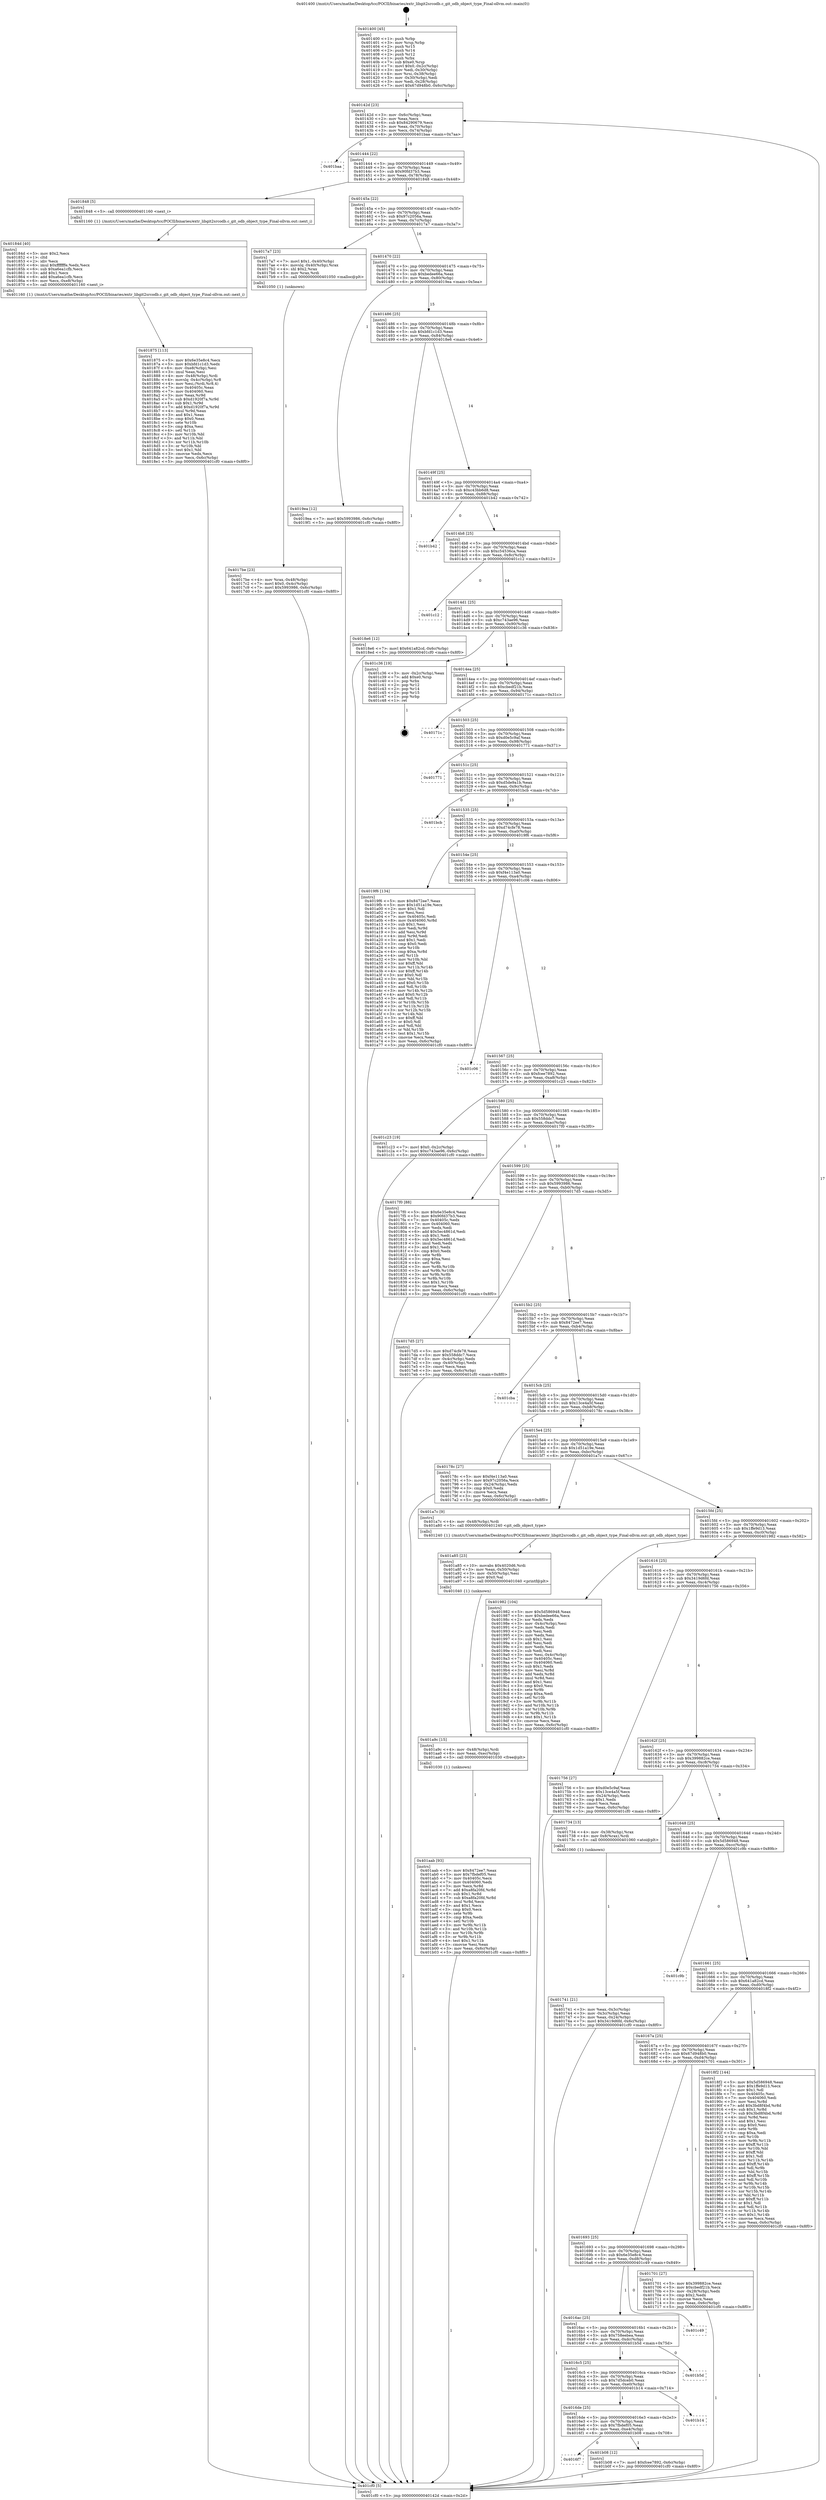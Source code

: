 digraph "0x401400" {
  label = "0x401400 (/mnt/c/Users/mathe/Desktop/tcc/POCII/binaries/extr_libgit2srcodb.c_git_odb_object_type_Final-ollvm.out::main(0))"
  labelloc = "t"
  node[shape=record]

  Entry [label="",width=0.3,height=0.3,shape=circle,fillcolor=black,style=filled]
  "0x40142d" [label="{
     0x40142d [23]\l
     | [instrs]\l
     &nbsp;&nbsp;0x40142d \<+3\>: mov -0x6c(%rbp),%eax\l
     &nbsp;&nbsp;0x401430 \<+2\>: mov %eax,%ecx\l
     &nbsp;&nbsp;0x401432 \<+6\>: sub $0x84290679,%ecx\l
     &nbsp;&nbsp;0x401438 \<+3\>: mov %eax,-0x70(%rbp)\l
     &nbsp;&nbsp;0x40143b \<+3\>: mov %ecx,-0x74(%rbp)\l
     &nbsp;&nbsp;0x40143e \<+6\>: je 0000000000401baa \<main+0x7aa\>\l
  }"]
  "0x401baa" [label="{
     0x401baa\l
  }", style=dashed]
  "0x401444" [label="{
     0x401444 [22]\l
     | [instrs]\l
     &nbsp;&nbsp;0x401444 \<+5\>: jmp 0000000000401449 \<main+0x49\>\l
     &nbsp;&nbsp;0x401449 \<+3\>: mov -0x70(%rbp),%eax\l
     &nbsp;&nbsp;0x40144c \<+5\>: sub $0x90fd37b3,%eax\l
     &nbsp;&nbsp;0x401451 \<+3\>: mov %eax,-0x78(%rbp)\l
     &nbsp;&nbsp;0x401454 \<+6\>: je 0000000000401848 \<main+0x448\>\l
  }"]
  Exit [label="",width=0.3,height=0.3,shape=circle,fillcolor=black,style=filled,peripheries=2]
  "0x401848" [label="{
     0x401848 [5]\l
     | [instrs]\l
     &nbsp;&nbsp;0x401848 \<+5\>: call 0000000000401160 \<next_i\>\l
     | [calls]\l
     &nbsp;&nbsp;0x401160 \{1\} (/mnt/c/Users/mathe/Desktop/tcc/POCII/binaries/extr_libgit2srcodb.c_git_odb_object_type_Final-ollvm.out::next_i)\l
  }"]
  "0x40145a" [label="{
     0x40145a [22]\l
     | [instrs]\l
     &nbsp;&nbsp;0x40145a \<+5\>: jmp 000000000040145f \<main+0x5f\>\l
     &nbsp;&nbsp;0x40145f \<+3\>: mov -0x70(%rbp),%eax\l
     &nbsp;&nbsp;0x401462 \<+5\>: sub $0x97c2056a,%eax\l
     &nbsp;&nbsp;0x401467 \<+3\>: mov %eax,-0x7c(%rbp)\l
     &nbsp;&nbsp;0x40146a \<+6\>: je 00000000004017a7 \<main+0x3a7\>\l
  }"]
  "0x4016f7" [label="{
     0x4016f7\l
  }", style=dashed]
  "0x4017a7" [label="{
     0x4017a7 [23]\l
     | [instrs]\l
     &nbsp;&nbsp;0x4017a7 \<+7\>: movl $0x1,-0x40(%rbp)\l
     &nbsp;&nbsp;0x4017ae \<+4\>: movslq -0x40(%rbp),%rax\l
     &nbsp;&nbsp;0x4017b2 \<+4\>: shl $0x2,%rax\l
     &nbsp;&nbsp;0x4017b6 \<+3\>: mov %rax,%rdi\l
     &nbsp;&nbsp;0x4017b9 \<+5\>: call 0000000000401050 \<malloc@plt\>\l
     | [calls]\l
     &nbsp;&nbsp;0x401050 \{1\} (unknown)\l
  }"]
  "0x401470" [label="{
     0x401470 [22]\l
     | [instrs]\l
     &nbsp;&nbsp;0x401470 \<+5\>: jmp 0000000000401475 \<main+0x75\>\l
     &nbsp;&nbsp;0x401475 \<+3\>: mov -0x70(%rbp),%eax\l
     &nbsp;&nbsp;0x401478 \<+5\>: sub $0xbedee66a,%eax\l
     &nbsp;&nbsp;0x40147d \<+3\>: mov %eax,-0x80(%rbp)\l
     &nbsp;&nbsp;0x401480 \<+6\>: je 00000000004019ea \<main+0x5ea\>\l
  }"]
  "0x401b08" [label="{
     0x401b08 [12]\l
     | [instrs]\l
     &nbsp;&nbsp;0x401b08 \<+7\>: movl $0xfcee7892,-0x6c(%rbp)\l
     &nbsp;&nbsp;0x401b0f \<+5\>: jmp 0000000000401cf0 \<main+0x8f0\>\l
  }"]
  "0x4019ea" [label="{
     0x4019ea [12]\l
     | [instrs]\l
     &nbsp;&nbsp;0x4019ea \<+7\>: movl $0x5993986,-0x6c(%rbp)\l
     &nbsp;&nbsp;0x4019f1 \<+5\>: jmp 0000000000401cf0 \<main+0x8f0\>\l
  }"]
  "0x401486" [label="{
     0x401486 [25]\l
     | [instrs]\l
     &nbsp;&nbsp;0x401486 \<+5\>: jmp 000000000040148b \<main+0x8b\>\l
     &nbsp;&nbsp;0x40148b \<+3\>: mov -0x70(%rbp),%eax\l
     &nbsp;&nbsp;0x40148e \<+5\>: sub $0xbfd1c1d3,%eax\l
     &nbsp;&nbsp;0x401493 \<+6\>: mov %eax,-0x84(%rbp)\l
     &nbsp;&nbsp;0x401499 \<+6\>: je 00000000004018e6 \<main+0x4e6\>\l
  }"]
  "0x4016de" [label="{
     0x4016de [25]\l
     | [instrs]\l
     &nbsp;&nbsp;0x4016de \<+5\>: jmp 00000000004016e3 \<main+0x2e3\>\l
     &nbsp;&nbsp;0x4016e3 \<+3\>: mov -0x70(%rbp),%eax\l
     &nbsp;&nbsp;0x4016e6 \<+5\>: sub $0x7fbdef05,%eax\l
     &nbsp;&nbsp;0x4016eb \<+6\>: mov %eax,-0xe4(%rbp)\l
     &nbsp;&nbsp;0x4016f1 \<+6\>: je 0000000000401b08 \<main+0x708\>\l
  }"]
  "0x4018e6" [label="{
     0x4018e6 [12]\l
     | [instrs]\l
     &nbsp;&nbsp;0x4018e6 \<+7\>: movl $0x641a82cd,-0x6c(%rbp)\l
     &nbsp;&nbsp;0x4018ed \<+5\>: jmp 0000000000401cf0 \<main+0x8f0\>\l
  }"]
  "0x40149f" [label="{
     0x40149f [25]\l
     | [instrs]\l
     &nbsp;&nbsp;0x40149f \<+5\>: jmp 00000000004014a4 \<main+0xa4\>\l
     &nbsp;&nbsp;0x4014a4 \<+3\>: mov -0x70(%rbp),%eax\l
     &nbsp;&nbsp;0x4014a7 \<+5\>: sub $0xc43bb6d8,%eax\l
     &nbsp;&nbsp;0x4014ac \<+6\>: mov %eax,-0x88(%rbp)\l
     &nbsp;&nbsp;0x4014b2 \<+6\>: je 0000000000401b42 \<main+0x742\>\l
  }"]
  "0x401b14" [label="{
     0x401b14\l
  }", style=dashed]
  "0x401b42" [label="{
     0x401b42\l
  }", style=dashed]
  "0x4014b8" [label="{
     0x4014b8 [25]\l
     | [instrs]\l
     &nbsp;&nbsp;0x4014b8 \<+5\>: jmp 00000000004014bd \<main+0xbd\>\l
     &nbsp;&nbsp;0x4014bd \<+3\>: mov -0x70(%rbp),%eax\l
     &nbsp;&nbsp;0x4014c0 \<+5\>: sub $0xc54536ca,%eax\l
     &nbsp;&nbsp;0x4014c5 \<+6\>: mov %eax,-0x8c(%rbp)\l
     &nbsp;&nbsp;0x4014cb \<+6\>: je 0000000000401c12 \<main+0x812\>\l
  }"]
  "0x4016c5" [label="{
     0x4016c5 [25]\l
     | [instrs]\l
     &nbsp;&nbsp;0x4016c5 \<+5\>: jmp 00000000004016ca \<main+0x2ca\>\l
     &nbsp;&nbsp;0x4016ca \<+3\>: mov -0x70(%rbp),%eax\l
     &nbsp;&nbsp;0x4016cd \<+5\>: sub $0x7d5dceb0,%eax\l
     &nbsp;&nbsp;0x4016d2 \<+6\>: mov %eax,-0xe0(%rbp)\l
     &nbsp;&nbsp;0x4016d8 \<+6\>: je 0000000000401b14 \<main+0x714\>\l
  }"]
  "0x401c12" [label="{
     0x401c12\l
  }", style=dashed]
  "0x4014d1" [label="{
     0x4014d1 [25]\l
     | [instrs]\l
     &nbsp;&nbsp;0x4014d1 \<+5\>: jmp 00000000004014d6 \<main+0xd6\>\l
     &nbsp;&nbsp;0x4014d6 \<+3\>: mov -0x70(%rbp),%eax\l
     &nbsp;&nbsp;0x4014d9 \<+5\>: sub $0xc743ae96,%eax\l
     &nbsp;&nbsp;0x4014de \<+6\>: mov %eax,-0x90(%rbp)\l
     &nbsp;&nbsp;0x4014e4 \<+6\>: je 0000000000401c36 \<main+0x836\>\l
  }"]
  "0x401b5d" [label="{
     0x401b5d\l
  }", style=dashed]
  "0x401c36" [label="{
     0x401c36 [19]\l
     | [instrs]\l
     &nbsp;&nbsp;0x401c36 \<+3\>: mov -0x2c(%rbp),%eax\l
     &nbsp;&nbsp;0x401c39 \<+7\>: add $0xe0,%rsp\l
     &nbsp;&nbsp;0x401c40 \<+1\>: pop %rbx\l
     &nbsp;&nbsp;0x401c41 \<+2\>: pop %r12\l
     &nbsp;&nbsp;0x401c43 \<+2\>: pop %r14\l
     &nbsp;&nbsp;0x401c45 \<+2\>: pop %r15\l
     &nbsp;&nbsp;0x401c47 \<+1\>: pop %rbp\l
     &nbsp;&nbsp;0x401c48 \<+1\>: ret\l
  }"]
  "0x4014ea" [label="{
     0x4014ea [25]\l
     | [instrs]\l
     &nbsp;&nbsp;0x4014ea \<+5\>: jmp 00000000004014ef \<main+0xef\>\l
     &nbsp;&nbsp;0x4014ef \<+3\>: mov -0x70(%rbp),%eax\l
     &nbsp;&nbsp;0x4014f2 \<+5\>: sub $0xcbedf21b,%eax\l
     &nbsp;&nbsp;0x4014f7 \<+6\>: mov %eax,-0x94(%rbp)\l
     &nbsp;&nbsp;0x4014fd \<+6\>: je 000000000040171c \<main+0x31c\>\l
  }"]
  "0x4016ac" [label="{
     0x4016ac [25]\l
     | [instrs]\l
     &nbsp;&nbsp;0x4016ac \<+5\>: jmp 00000000004016b1 \<main+0x2b1\>\l
     &nbsp;&nbsp;0x4016b1 \<+3\>: mov -0x70(%rbp),%eax\l
     &nbsp;&nbsp;0x4016b4 \<+5\>: sub $0x758eebea,%eax\l
     &nbsp;&nbsp;0x4016b9 \<+6\>: mov %eax,-0xdc(%rbp)\l
     &nbsp;&nbsp;0x4016bf \<+6\>: je 0000000000401b5d \<main+0x75d\>\l
  }"]
  "0x40171c" [label="{
     0x40171c\l
  }", style=dashed]
  "0x401503" [label="{
     0x401503 [25]\l
     | [instrs]\l
     &nbsp;&nbsp;0x401503 \<+5\>: jmp 0000000000401508 \<main+0x108\>\l
     &nbsp;&nbsp;0x401508 \<+3\>: mov -0x70(%rbp),%eax\l
     &nbsp;&nbsp;0x40150b \<+5\>: sub $0xd0e5c9af,%eax\l
     &nbsp;&nbsp;0x401510 \<+6\>: mov %eax,-0x98(%rbp)\l
     &nbsp;&nbsp;0x401516 \<+6\>: je 0000000000401771 \<main+0x371\>\l
  }"]
  "0x401c49" [label="{
     0x401c49\l
  }", style=dashed]
  "0x401771" [label="{
     0x401771\l
  }", style=dashed]
  "0x40151c" [label="{
     0x40151c [25]\l
     | [instrs]\l
     &nbsp;&nbsp;0x40151c \<+5\>: jmp 0000000000401521 \<main+0x121\>\l
     &nbsp;&nbsp;0x401521 \<+3\>: mov -0x70(%rbp),%eax\l
     &nbsp;&nbsp;0x401524 \<+5\>: sub $0xd5de9a1b,%eax\l
     &nbsp;&nbsp;0x401529 \<+6\>: mov %eax,-0x9c(%rbp)\l
     &nbsp;&nbsp;0x40152f \<+6\>: je 0000000000401bcb \<main+0x7cb\>\l
  }"]
  "0x401aab" [label="{
     0x401aab [93]\l
     | [instrs]\l
     &nbsp;&nbsp;0x401aab \<+5\>: mov $0x8472ee7,%eax\l
     &nbsp;&nbsp;0x401ab0 \<+5\>: mov $0x7fbdef05,%esi\l
     &nbsp;&nbsp;0x401ab5 \<+7\>: mov 0x40405c,%ecx\l
     &nbsp;&nbsp;0x401abc \<+7\>: mov 0x404060,%edx\l
     &nbsp;&nbsp;0x401ac3 \<+3\>: mov %ecx,%r8d\l
     &nbsp;&nbsp;0x401ac6 \<+7\>: add $0xa8fa20fd,%r8d\l
     &nbsp;&nbsp;0x401acd \<+4\>: sub $0x1,%r8d\l
     &nbsp;&nbsp;0x401ad1 \<+7\>: sub $0xa8fa20fd,%r8d\l
     &nbsp;&nbsp;0x401ad8 \<+4\>: imul %r8d,%ecx\l
     &nbsp;&nbsp;0x401adc \<+3\>: and $0x1,%ecx\l
     &nbsp;&nbsp;0x401adf \<+3\>: cmp $0x0,%ecx\l
     &nbsp;&nbsp;0x401ae2 \<+4\>: sete %r9b\l
     &nbsp;&nbsp;0x401ae6 \<+3\>: cmp $0xa,%edx\l
     &nbsp;&nbsp;0x401ae9 \<+4\>: setl %r10b\l
     &nbsp;&nbsp;0x401aed \<+3\>: mov %r9b,%r11b\l
     &nbsp;&nbsp;0x401af0 \<+3\>: and %r10b,%r11b\l
     &nbsp;&nbsp;0x401af3 \<+3\>: xor %r10b,%r9b\l
     &nbsp;&nbsp;0x401af6 \<+3\>: or %r9b,%r11b\l
     &nbsp;&nbsp;0x401af9 \<+4\>: test $0x1,%r11b\l
     &nbsp;&nbsp;0x401afd \<+3\>: cmovne %esi,%eax\l
     &nbsp;&nbsp;0x401b00 \<+3\>: mov %eax,-0x6c(%rbp)\l
     &nbsp;&nbsp;0x401b03 \<+5\>: jmp 0000000000401cf0 \<main+0x8f0\>\l
  }"]
  "0x401bcb" [label="{
     0x401bcb\l
  }", style=dashed]
  "0x401535" [label="{
     0x401535 [25]\l
     | [instrs]\l
     &nbsp;&nbsp;0x401535 \<+5\>: jmp 000000000040153a \<main+0x13a\>\l
     &nbsp;&nbsp;0x40153a \<+3\>: mov -0x70(%rbp),%eax\l
     &nbsp;&nbsp;0x40153d \<+5\>: sub $0xd74cfe78,%eax\l
     &nbsp;&nbsp;0x401542 \<+6\>: mov %eax,-0xa0(%rbp)\l
     &nbsp;&nbsp;0x401548 \<+6\>: je 00000000004019f6 \<main+0x5f6\>\l
  }"]
  "0x401a9c" [label="{
     0x401a9c [15]\l
     | [instrs]\l
     &nbsp;&nbsp;0x401a9c \<+4\>: mov -0x48(%rbp),%rdi\l
     &nbsp;&nbsp;0x401aa0 \<+6\>: mov %eax,-0xec(%rbp)\l
     &nbsp;&nbsp;0x401aa6 \<+5\>: call 0000000000401030 \<free@plt\>\l
     | [calls]\l
     &nbsp;&nbsp;0x401030 \{1\} (unknown)\l
  }"]
  "0x4019f6" [label="{
     0x4019f6 [134]\l
     | [instrs]\l
     &nbsp;&nbsp;0x4019f6 \<+5\>: mov $0x8472ee7,%eax\l
     &nbsp;&nbsp;0x4019fb \<+5\>: mov $0x1d51a19e,%ecx\l
     &nbsp;&nbsp;0x401a00 \<+2\>: mov $0x1,%dl\l
     &nbsp;&nbsp;0x401a02 \<+2\>: xor %esi,%esi\l
     &nbsp;&nbsp;0x401a04 \<+7\>: mov 0x40405c,%edi\l
     &nbsp;&nbsp;0x401a0b \<+8\>: mov 0x404060,%r8d\l
     &nbsp;&nbsp;0x401a13 \<+3\>: sub $0x1,%esi\l
     &nbsp;&nbsp;0x401a16 \<+3\>: mov %edi,%r9d\l
     &nbsp;&nbsp;0x401a19 \<+3\>: add %esi,%r9d\l
     &nbsp;&nbsp;0x401a1c \<+4\>: imul %r9d,%edi\l
     &nbsp;&nbsp;0x401a20 \<+3\>: and $0x1,%edi\l
     &nbsp;&nbsp;0x401a23 \<+3\>: cmp $0x0,%edi\l
     &nbsp;&nbsp;0x401a26 \<+4\>: sete %r10b\l
     &nbsp;&nbsp;0x401a2a \<+4\>: cmp $0xa,%r8d\l
     &nbsp;&nbsp;0x401a2e \<+4\>: setl %r11b\l
     &nbsp;&nbsp;0x401a32 \<+3\>: mov %r10b,%bl\l
     &nbsp;&nbsp;0x401a35 \<+3\>: xor $0xff,%bl\l
     &nbsp;&nbsp;0x401a38 \<+3\>: mov %r11b,%r14b\l
     &nbsp;&nbsp;0x401a3b \<+4\>: xor $0xff,%r14b\l
     &nbsp;&nbsp;0x401a3f \<+3\>: xor $0x0,%dl\l
     &nbsp;&nbsp;0x401a42 \<+3\>: mov %bl,%r15b\l
     &nbsp;&nbsp;0x401a45 \<+4\>: and $0x0,%r15b\l
     &nbsp;&nbsp;0x401a49 \<+3\>: and %dl,%r10b\l
     &nbsp;&nbsp;0x401a4c \<+3\>: mov %r14b,%r12b\l
     &nbsp;&nbsp;0x401a4f \<+4\>: and $0x0,%r12b\l
     &nbsp;&nbsp;0x401a53 \<+3\>: and %dl,%r11b\l
     &nbsp;&nbsp;0x401a56 \<+3\>: or %r10b,%r15b\l
     &nbsp;&nbsp;0x401a59 \<+3\>: or %r11b,%r12b\l
     &nbsp;&nbsp;0x401a5c \<+3\>: xor %r12b,%r15b\l
     &nbsp;&nbsp;0x401a5f \<+3\>: or %r14b,%bl\l
     &nbsp;&nbsp;0x401a62 \<+3\>: xor $0xff,%bl\l
     &nbsp;&nbsp;0x401a65 \<+3\>: or $0x0,%dl\l
     &nbsp;&nbsp;0x401a68 \<+2\>: and %dl,%bl\l
     &nbsp;&nbsp;0x401a6a \<+3\>: or %bl,%r15b\l
     &nbsp;&nbsp;0x401a6d \<+4\>: test $0x1,%r15b\l
     &nbsp;&nbsp;0x401a71 \<+3\>: cmovne %ecx,%eax\l
     &nbsp;&nbsp;0x401a74 \<+3\>: mov %eax,-0x6c(%rbp)\l
     &nbsp;&nbsp;0x401a77 \<+5\>: jmp 0000000000401cf0 \<main+0x8f0\>\l
  }"]
  "0x40154e" [label="{
     0x40154e [25]\l
     | [instrs]\l
     &nbsp;&nbsp;0x40154e \<+5\>: jmp 0000000000401553 \<main+0x153\>\l
     &nbsp;&nbsp;0x401553 \<+3\>: mov -0x70(%rbp),%eax\l
     &nbsp;&nbsp;0x401556 \<+5\>: sub $0xf4e113a0,%eax\l
     &nbsp;&nbsp;0x40155b \<+6\>: mov %eax,-0xa4(%rbp)\l
     &nbsp;&nbsp;0x401561 \<+6\>: je 0000000000401c06 \<main+0x806\>\l
  }"]
  "0x401a85" [label="{
     0x401a85 [23]\l
     | [instrs]\l
     &nbsp;&nbsp;0x401a85 \<+10\>: movabs $0x4020d6,%rdi\l
     &nbsp;&nbsp;0x401a8f \<+3\>: mov %eax,-0x50(%rbp)\l
     &nbsp;&nbsp;0x401a92 \<+3\>: mov -0x50(%rbp),%esi\l
     &nbsp;&nbsp;0x401a95 \<+2\>: mov $0x0,%al\l
     &nbsp;&nbsp;0x401a97 \<+5\>: call 0000000000401040 \<printf@plt\>\l
     | [calls]\l
     &nbsp;&nbsp;0x401040 \{1\} (unknown)\l
  }"]
  "0x401c06" [label="{
     0x401c06\l
  }", style=dashed]
  "0x401567" [label="{
     0x401567 [25]\l
     | [instrs]\l
     &nbsp;&nbsp;0x401567 \<+5\>: jmp 000000000040156c \<main+0x16c\>\l
     &nbsp;&nbsp;0x40156c \<+3\>: mov -0x70(%rbp),%eax\l
     &nbsp;&nbsp;0x40156f \<+5\>: sub $0xfcee7892,%eax\l
     &nbsp;&nbsp;0x401574 \<+6\>: mov %eax,-0xa8(%rbp)\l
     &nbsp;&nbsp;0x40157a \<+6\>: je 0000000000401c23 \<main+0x823\>\l
  }"]
  "0x401875" [label="{
     0x401875 [113]\l
     | [instrs]\l
     &nbsp;&nbsp;0x401875 \<+5\>: mov $0x6e35e8c4,%ecx\l
     &nbsp;&nbsp;0x40187a \<+5\>: mov $0xbfd1c1d3,%edx\l
     &nbsp;&nbsp;0x40187f \<+6\>: mov -0xe8(%rbp),%esi\l
     &nbsp;&nbsp;0x401885 \<+3\>: imul %eax,%esi\l
     &nbsp;&nbsp;0x401888 \<+4\>: mov -0x48(%rbp),%rdi\l
     &nbsp;&nbsp;0x40188c \<+4\>: movslq -0x4c(%rbp),%r8\l
     &nbsp;&nbsp;0x401890 \<+4\>: mov %esi,(%rdi,%r8,4)\l
     &nbsp;&nbsp;0x401894 \<+7\>: mov 0x40405c,%eax\l
     &nbsp;&nbsp;0x40189b \<+7\>: mov 0x404060,%esi\l
     &nbsp;&nbsp;0x4018a2 \<+3\>: mov %eax,%r9d\l
     &nbsp;&nbsp;0x4018a5 \<+7\>: sub $0xd1920f7a,%r9d\l
     &nbsp;&nbsp;0x4018ac \<+4\>: sub $0x1,%r9d\l
     &nbsp;&nbsp;0x4018b0 \<+7\>: add $0xd1920f7a,%r9d\l
     &nbsp;&nbsp;0x4018b7 \<+4\>: imul %r9d,%eax\l
     &nbsp;&nbsp;0x4018bb \<+3\>: and $0x1,%eax\l
     &nbsp;&nbsp;0x4018be \<+3\>: cmp $0x0,%eax\l
     &nbsp;&nbsp;0x4018c1 \<+4\>: sete %r10b\l
     &nbsp;&nbsp;0x4018c5 \<+3\>: cmp $0xa,%esi\l
     &nbsp;&nbsp;0x4018c8 \<+4\>: setl %r11b\l
     &nbsp;&nbsp;0x4018cc \<+3\>: mov %r10b,%bl\l
     &nbsp;&nbsp;0x4018cf \<+3\>: and %r11b,%bl\l
     &nbsp;&nbsp;0x4018d2 \<+3\>: xor %r11b,%r10b\l
     &nbsp;&nbsp;0x4018d5 \<+3\>: or %r10b,%bl\l
     &nbsp;&nbsp;0x4018d8 \<+3\>: test $0x1,%bl\l
     &nbsp;&nbsp;0x4018db \<+3\>: cmovne %edx,%ecx\l
     &nbsp;&nbsp;0x4018de \<+3\>: mov %ecx,-0x6c(%rbp)\l
     &nbsp;&nbsp;0x4018e1 \<+5\>: jmp 0000000000401cf0 \<main+0x8f0\>\l
  }"]
  "0x401c23" [label="{
     0x401c23 [19]\l
     | [instrs]\l
     &nbsp;&nbsp;0x401c23 \<+7\>: movl $0x0,-0x2c(%rbp)\l
     &nbsp;&nbsp;0x401c2a \<+7\>: movl $0xc743ae96,-0x6c(%rbp)\l
     &nbsp;&nbsp;0x401c31 \<+5\>: jmp 0000000000401cf0 \<main+0x8f0\>\l
  }"]
  "0x401580" [label="{
     0x401580 [25]\l
     | [instrs]\l
     &nbsp;&nbsp;0x401580 \<+5\>: jmp 0000000000401585 \<main+0x185\>\l
     &nbsp;&nbsp;0x401585 \<+3\>: mov -0x70(%rbp),%eax\l
     &nbsp;&nbsp;0x401588 \<+5\>: sub $0x558ddc7,%eax\l
     &nbsp;&nbsp;0x40158d \<+6\>: mov %eax,-0xac(%rbp)\l
     &nbsp;&nbsp;0x401593 \<+6\>: je 00000000004017f0 \<main+0x3f0\>\l
  }"]
  "0x40184d" [label="{
     0x40184d [40]\l
     | [instrs]\l
     &nbsp;&nbsp;0x40184d \<+5\>: mov $0x2,%ecx\l
     &nbsp;&nbsp;0x401852 \<+1\>: cltd\l
     &nbsp;&nbsp;0x401853 \<+2\>: idiv %ecx\l
     &nbsp;&nbsp;0x401855 \<+6\>: imul $0xfffffffe,%edx,%ecx\l
     &nbsp;&nbsp;0x40185b \<+6\>: sub $0xa6ea1cfb,%ecx\l
     &nbsp;&nbsp;0x401861 \<+3\>: add $0x1,%ecx\l
     &nbsp;&nbsp;0x401864 \<+6\>: add $0xa6ea1cfb,%ecx\l
     &nbsp;&nbsp;0x40186a \<+6\>: mov %ecx,-0xe8(%rbp)\l
     &nbsp;&nbsp;0x401870 \<+5\>: call 0000000000401160 \<next_i\>\l
     | [calls]\l
     &nbsp;&nbsp;0x401160 \{1\} (/mnt/c/Users/mathe/Desktop/tcc/POCII/binaries/extr_libgit2srcodb.c_git_odb_object_type_Final-ollvm.out::next_i)\l
  }"]
  "0x4017f0" [label="{
     0x4017f0 [88]\l
     | [instrs]\l
     &nbsp;&nbsp;0x4017f0 \<+5\>: mov $0x6e35e8c4,%eax\l
     &nbsp;&nbsp;0x4017f5 \<+5\>: mov $0x90fd37b3,%ecx\l
     &nbsp;&nbsp;0x4017fa \<+7\>: mov 0x40405c,%edx\l
     &nbsp;&nbsp;0x401801 \<+7\>: mov 0x404060,%esi\l
     &nbsp;&nbsp;0x401808 \<+2\>: mov %edx,%edi\l
     &nbsp;&nbsp;0x40180a \<+6\>: add $0x5ec4861d,%edi\l
     &nbsp;&nbsp;0x401810 \<+3\>: sub $0x1,%edi\l
     &nbsp;&nbsp;0x401813 \<+6\>: sub $0x5ec4861d,%edi\l
     &nbsp;&nbsp;0x401819 \<+3\>: imul %edi,%edx\l
     &nbsp;&nbsp;0x40181c \<+3\>: and $0x1,%edx\l
     &nbsp;&nbsp;0x40181f \<+3\>: cmp $0x0,%edx\l
     &nbsp;&nbsp;0x401822 \<+4\>: sete %r8b\l
     &nbsp;&nbsp;0x401826 \<+3\>: cmp $0xa,%esi\l
     &nbsp;&nbsp;0x401829 \<+4\>: setl %r9b\l
     &nbsp;&nbsp;0x40182d \<+3\>: mov %r8b,%r10b\l
     &nbsp;&nbsp;0x401830 \<+3\>: and %r9b,%r10b\l
     &nbsp;&nbsp;0x401833 \<+3\>: xor %r9b,%r8b\l
     &nbsp;&nbsp;0x401836 \<+3\>: or %r8b,%r10b\l
     &nbsp;&nbsp;0x401839 \<+4\>: test $0x1,%r10b\l
     &nbsp;&nbsp;0x40183d \<+3\>: cmovne %ecx,%eax\l
     &nbsp;&nbsp;0x401840 \<+3\>: mov %eax,-0x6c(%rbp)\l
     &nbsp;&nbsp;0x401843 \<+5\>: jmp 0000000000401cf0 \<main+0x8f0\>\l
  }"]
  "0x401599" [label="{
     0x401599 [25]\l
     | [instrs]\l
     &nbsp;&nbsp;0x401599 \<+5\>: jmp 000000000040159e \<main+0x19e\>\l
     &nbsp;&nbsp;0x40159e \<+3\>: mov -0x70(%rbp),%eax\l
     &nbsp;&nbsp;0x4015a1 \<+5\>: sub $0x5993986,%eax\l
     &nbsp;&nbsp;0x4015a6 \<+6\>: mov %eax,-0xb0(%rbp)\l
     &nbsp;&nbsp;0x4015ac \<+6\>: je 00000000004017d5 \<main+0x3d5\>\l
  }"]
  "0x4017be" [label="{
     0x4017be [23]\l
     | [instrs]\l
     &nbsp;&nbsp;0x4017be \<+4\>: mov %rax,-0x48(%rbp)\l
     &nbsp;&nbsp;0x4017c2 \<+7\>: movl $0x0,-0x4c(%rbp)\l
     &nbsp;&nbsp;0x4017c9 \<+7\>: movl $0x5993986,-0x6c(%rbp)\l
     &nbsp;&nbsp;0x4017d0 \<+5\>: jmp 0000000000401cf0 \<main+0x8f0\>\l
  }"]
  "0x4017d5" [label="{
     0x4017d5 [27]\l
     | [instrs]\l
     &nbsp;&nbsp;0x4017d5 \<+5\>: mov $0xd74cfe78,%eax\l
     &nbsp;&nbsp;0x4017da \<+5\>: mov $0x558ddc7,%ecx\l
     &nbsp;&nbsp;0x4017df \<+3\>: mov -0x4c(%rbp),%edx\l
     &nbsp;&nbsp;0x4017e2 \<+3\>: cmp -0x40(%rbp),%edx\l
     &nbsp;&nbsp;0x4017e5 \<+3\>: cmovl %ecx,%eax\l
     &nbsp;&nbsp;0x4017e8 \<+3\>: mov %eax,-0x6c(%rbp)\l
     &nbsp;&nbsp;0x4017eb \<+5\>: jmp 0000000000401cf0 \<main+0x8f0\>\l
  }"]
  "0x4015b2" [label="{
     0x4015b2 [25]\l
     | [instrs]\l
     &nbsp;&nbsp;0x4015b2 \<+5\>: jmp 00000000004015b7 \<main+0x1b7\>\l
     &nbsp;&nbsp;0x4015b7 \<+3\>: mov -0x70(%rbp),%eax\l
     &nbsp;&nbsp;0x4015ba \<+5\>: sub $0x8472ee7,%eax\l
     &nbsp;&nbsp;0x4015bf \<+6\>: mov %eax,-0xb4(%rbp)\l
     &nbsp;&nbsp;0x4015c5 \<+6\>: je 0000000000401cba \<main+0x8ba\>\l
  }"]
  "0x401741" [label="{
     0x401741 [21]\l
     | [instrs]\l
     &nbsp;&nbsp;0x401741 \<+3\>: mov %eax,-0x3c(%rbp)\l
     &nbsp;&nbsp;0x401744 \<+3\>: mov -0x3c(%rbp),%eax\l
     &nbsp;&nbsp;0x401747 \<+3\>: mov %eax,-0x24(%rbp)\l
     &nbsp;&nbsp;0x40174a \<+7\>: movl $0x3419d6fd,-0x6c(%rbp)\l
     &nbsp;&nbsp;0x401751 \<+5\>: jmp 0000000000401cf0 \<main+0x8f0\>\l
  }"]
  "0x401cba" [label="{
     0x401cba\l
  }", style=dashed]
  "0x4015cb" [label="{
     0x4015cb [25]\l
     | [instrs]\l
     &nbsp;&nbsp;0x4015cb \<+5\>: jmp 00000000004015d0 \<main+0x1d0\>\l
     &nbsp;&nbsp;0x4015d0 \<+3\>: mov -0x70(%rbp),%eax\l
     &nbsp;&nbsp;0x4015d3 \<+5\>: sub $0x13ce4a5f,%eax\l
     &nbsp;&nbsp;0x4015d8 \<+6\>: mov %eax,-0xb8(%rbp)\l
     &nbsp;&nbsp;0x4015de \<+6\>: je 000000000040178c \<main+0x38c\>\l
  }"]
  "0x401400" [label="{
     0x401400 [45]\l
     | [instrs]\l
     &nbsp;&nbsp;0x401400 \<+1\>: push %rbp\l
     &nbsp;&nbsp;0x401401 \<+3\>: mov %rsp,%rbp\l
     &nbsp;&nbsp;0x401404 \<+2\>: push %r15\l
     &nbsp;&nbsp;0x401406 \<+2\>: push %r14\l
     &nbsp;&nbsp;0x401408 \<+2\>: push %r12\l
     &nbsp;&nbsp;0x40140a \<+1\>: push %rbx\l
     &nbsp;&nbsp;0x40140b \<+7\>: sub $0xe0,%rsp\l
     &nbsp;&nbsp;0x401412 \<+7\>: movl $0x0,-0x2c(%rbp)\l
     &nbsp;&nbsp;0x401419 \<+3\>: mov %edi,-0x30(%rbp)\l
     &nbsp;&nbsp;0x40141c \<+4\>: mov %rsi,-0x38(%rbp)\l
     &nbsp;&nbsp;0x401420 \<+3\>: mov -0x30(%rbp),%edi\l
     &nbsp;&nbsp;0x401423 \<+3\>: mov %edi,-0x28(%rbp)\l
     &nbsp;&nbsp;0x401426 \<+7\>: movl $0x67d948b0,-0x6c(%rbp)\l
  }"]
  "0x40178c" [label="{
     0x40178c [27]\l
     | [instrs]\l
     &nbsp;&nbsp;0x40178c \<+5\>: mov $0xf4e113a0,%eax\l
     &nbsp;&nbsp;0x401791 \<+5\>: mov $0x97c2056a,%ecx\l
     &nbsp;&nbsp;0x401796 \<+3\>: mov -0x24(%rbp),%edx\l
     &nbsp;&nbsp;0x401799 \<+3\>: cmp $0x0,%edx\l
     &nbsp;&nbsp;0x40179c \<+3\>: cmove %ecx,%eax\l
     &nbsp;&nbsp;0x40179f \<+3\>: mov %eax,-0x6c(%rbp)\l
     &nbsp;&nbsp;0x4017a2 \<+5\>: jmp 0000000000401cf0 \<main+0x8f0\>\l
  }"]
  "0x4015e4" [label="{
     0x4015e4 [25]\l
     | [instrs]\l
     &nbsp;&nbsp;0x4015e4 \<+5\>: jmp 00000000004015e9 \<main+0x1e9\>\l
     &nbsp;&nbsp;0x4015e9 \<+3\>: mov -0x70(%rbp),%eax\l
     &nbsp;&nbsp;0x4015ec \<+5\>: sub $0x1d51a19e,%eax\l
     &nbsp;&nbsp;0x4015f1 \<+6\>: mov %eax,-0xbc(%rbp)\l
     &nbsp;&nbsp;0x4015f7 \<+6\>: je 0000000000401a7c \<main+0x67c\>\l
  }"]
  "0x401cf0" [label="{
     0x401cf0 [5]\l
     | [instrs]\l
     &nbsp;&nbsp;0x401cf0 \<+5\>: jmp 000000000040142d \<main+0x2d\>\l
  }"]
  "0x401a7c" [label="{
     0x401a7c [9]\l
     | [instrs]\l
     &nbsp;&nbsp;0x401a7c \<+4\>: mov -0x48(%rbp),%rdi\l
     &nbsp;&nbsp;0x401a80 \<+5\>: call 0000000000401240 \<git_odb_object_type\>\l
     | [calls]\l
     &nbsp;&nbsp;0x401240 \{1\} (/mnt/c/Users/mathe/Desktop/tcc/POCII/binaries/extr_libgit2srcodb.c_git_odb_object_type_Final-ollvm.out::git_odb_object_type)\l
  }"]
  "0x4015fd" [label="{
     0x4015fd [25]\l
     | [instrs]\l
     &nbsp;&nbsp;0x4015fd \<+5\>: jmp 0000000000401602 \<main+0x202\>\l
     &nbsp;&nbsp;0x401602 \<+3\>: mov -0x70(%rbp),%eax\l
     &nbsp;&nbsp;0x401605 \<+5\>: sub $0x1ffe9d13,%eax\l
     &nbsp;&nbsp;0x40160a \<+6\>: mov %eax,-0xc0(%rbp)\l
     &nbsp;&nbsp;0x401610 \<+6\>: je 0000000000401982 \<main+0x582\>\l
  }"]
  "0x401693" [label="{
     0x401693 [25]\l
     | [instrs]\l
     &nbsp;&nbsp;0x401693 \<+5\>: jmp 0000000000401698 \<main+0x298\>\l
     &nbsp;&nbsp;0x401698 \<+3\>: mov -0x70(%rbp),%eax\l
     &nbsp;&nbsp;0x40169b \<+5\>: sub $0x6e35e8c4,%eax\l
     &nbsp;&nbsp;0x4016a0 \<+6\>: mov %eax,-0xd8(%rbp)\l
     &nbsp;&nbsp;0x4016a6 \<+6\>: je 0000000000401c49 \<main+0x849\>\l
  }"]
  "0x401982" [label="{
     0x401982 [104]\l
     | [instrs]\l
     &nbsp;&nbsp;0x401982 \<+5\>: mov $0x5d586948,%eax\l
     &nbsp;&nbsp;0x401987 \<+5\>: mov $0xbedee66a,%ecx\l
     &nbsp;&nbsp;0x40198c \<+2\>: xor %edx,%edx\l
     &nbsp;&nbsp;0x40198e \<+3\>: mov -0x4c(%rbp),%esi\l
     &nbsp;&nbsp;0x401991 \<+2\>: mov %edx,%edi\l
     &nbsp;&nbsp;0x401993 \<+2\>: sub %esi,%edi\l
     &nbsp;&nbsp;0x401995 \<+2\>: mov %edx,%esi\l
     &nbsp;&nbsp;0x401997 \<+3\>: sub $0x1,%esi\l
     &nbsp;&nbsp;0x40199a \<+2\>: add %esi,%edi\l
     &nbsp;&nbsp;0x40199c \<+2\>: mov %edx,%esi\l
     &nbsp;&nbsp;0x40199e \<+2\>: sub %edi,%esi\l
     &nbsp;&nbsp;0x4019a0 \<+3\>: mov %esi,-0x4c(%rbp)\l
     &nbsp;&nbsp;0x4019a3 \<+7\>: mov 0x40405c,%esi\l
     &nbsp;&nbsp;0x4019aa \<+7\>: mov 0x404060,%edi\l
     &nbsp;&nbsp;0x4019b1 \<+3\>: sub $0x1,%edx\l
     &nbsp;&nbsp;0x4019b4 \<+3\>: mov %esi,%r8d\l
     &nbsp;&nbsp;0x4019b7 \<+3\>: add %edx,%r8d\l
     &nbsp;&nbsp;0x4019ba \<+4\>: imul %r8d,%esi\l
     &nbsp;&nbsp;0x4019be \<+3\>: and $0x1,%esi\l
     &nbsp;&nbsp;0x4019c1 \<+3\>: cmp $0x0,%esi\l
     &nbsp;&nbsp;0x4019c4 \<+4\>: sete %r9b\l
     &nbsp;&nbsp;0x4019c8 \<+3\>: cmp $0xa,%edi\l
     &nbsp;&nbsp;0x4019cb \<+4\>: setl %r10b\l
     &nbsp;&nbsp;0x4019cf \<+3\>: mov %r9b,%r11b\l
     &nbsp;&nbsp;0x4019d2 \<+3\>: and %r10b,%r11b\l
     &nbsp;&nbsp;0x4019d5 \<+3\>: xor %r10b,%r9b\l
     &nbsp;&nbsp;0x4019d8 \<+3\>: or %r9b,%r11b\l
     &nbsp;&nbsp;0x4019db \<+4\>: test $0x1,%r11b\l
     &nbsp;&nbsp;0x4019df \<+3\>: cmovne %ecx,%eax\l
     &nbsp;&nbsp;0x4019e2 \<+3\>: mov %eax,-0x6c(%rbp)\l
     &nbsp;&nbsp;0x4019e5 \<+5\>: jmp 0000000000401cf0 \<main+0x8f0\>\l
  }"]
  "0x401616" [label="{
     0x401616 [25]\l
     | [instrs]\l
     &nbsp;&nbsp;0x401616 \<+5\>: jmp 000000000040161b \<main+0x21b\>\l
     &nbsp;&nbsp;0x40161b \<+3\>: mov -0x70(%rbp),%eax\l
     &nbsp;&nbsp;0x40161e \<+5\>: sub $0x3419d6fd,%eax\l
     &nbsp;&nbsp;0x401623 \<+6\>: mov %eax,-0xc4(%rbp)\l
     &nbsp;&nbsp;0x401629 \<+6\>: je 0000000000401756 \<main+0x356\>\l
  }"]
  "0x401701" [label="{
     0x401701 [27]\l
     | [instrs]\l
     &nbsp;&nbsp;0x401701 \<+5\>: mov $0x399882ce,%eax\l
     &nbsp;&nbsp;0x401706 \<+5\>: mov $0xcbedf21b,%ecx\l
     &nbsp;&nbsp;0x40170b \<+3\>: mov -0x28(%rbp),%edx\l
     &nbsp;&nbsp;0x40170e \<+3\>: cmp $0x2,%edx\l
     &nbsp;&nbsp;0x401711 \<+3\>: cmovne %ecx,%eax\l
     &nbsp;&nbsp;0x401714 \<+3\>: mov %eax,-0x6c(%rbp)\l
     &nbsp;&nbsp;0x401717 \<+5\>: jmp 0000000000401cf0 \<main+0x8f0\>\l
  }"]
  "0x401756" [label="{
     0x401756 [27]\l
     | [instrs]\l
     &nbsp;&nbsp;0x401756 \<+5\>: mov $0xd0e5c9af,%eax\l
     &nbsp;&nbsp;0x40175b \<+5\>: mov $0x13ce4a5f,%ecx\l
     &nbsp;&nbsp;0x401760 \<+3\>: mov -0x24(%rbp),%edx\l
     &nbsp;&nbsp;0x401763 \<+3\>: cmp $0x1,%edx\l
     &nbsp;&nbsp;0x401766 \<+3\>: cmovl %ecx,%eax\l
     &nbsp;&nbsp;0x401769 \<+3\>: mov %eax,-0x6c(%rbp)\l
     &nbsp;&nbsp;0x40176c \<+5\>: jmp 0000000000401cf0 \<main+0x8f0\>\l
  }"]
  "0x40162f" [label="{
     0x40162f [25]\l
     | [instrs]\l
     &nbsp;&nbsp;0x40162f \<+5\>: jmp 0000000000401634 \<main+0x234\>\l
     &nbsp;&nbsp;0x401634 \<+3\>: mov -0x70(%rbp),%eax\l
     &nbsp;&nbsp;0x401637 \<+5\>: sub $0x399882ce,%eax\l
     &nbsp;&nbsp;0x40163c \<+6\>: mov %eax,-0xc8(%rbp)\l
     &nbsp;&nbsp;0x401642 \<+6\>: je 0000000000401734 \<main+0x334\>\l
  }"]
  "0x40167a" [label="{
     0x40167a [25]\l
     | [instrs]\l
     &nbsp;&nbsp;0x40167a \<+5\>: jmp 000000000040167f \<main+0x27f\>\l
     &nbsp;&nbsp;0x40167f \<+3\>: mov -0x70(%rbp),%eax\l
     &nbsp;&nbsp;0x401682 \<+5\>: sub $0x67d948b0,%eax\l
     &nbsp;&nbsp;0x401687 \<+6\>: mov %eax,-0xd4(%rbp)\l
     &nbsp;&nbsp;0x40168d \<+6\>: je 0000000000401701 \<main+0x301\>\l
  }"]
  "0x401734" [label="{
     0x401734 [13]\l
     | [instrs]\l
     &nbsp;&nbsp;0x401734 \<+4\>: mov -0x38(%rbp),%rax\l
     &nbsp;&nbsp;0x401738 \<+4\>: mov 0x8(%rax),%rdi\l
     &nbsp;&nbsp;0x40173c \<+5\>: call 0000000000401060 \<atoi@plt\>\l
     | [calls]\l
     &nbsp;&nbsp;0x401060 \{1\} (unknown)\l
  }"]
  "0x401648" [label="{
     0x401648 [25]\l
     | [instrs]\l
     &nbsp;&nbsp;0x401648 \<+5\>: jmp 000000000040164d \<main+0x24d\>\l
     &nbsp;&nbsp;0x40164d \<+3\>: mov -0x70(%rbp),%eax\l
     &nbsp;&nbsp;0x401650 \<+5\>: sub $0x5d586948,%eax\l
     &nbsp;&nbsp;0x401655 \<+6\>: mov %eax,-0xcc(%rbp)\l
     &nbsp;&nbsp;0x40165b \<+6\>: je 0000000000401c9b \<main+0x89b\>\l
  }"]
  "0x4018f2" [label="{
     0x4018f2 [144]\l
     | [instrs]\l
     &nbsp;&nbsp;0x4018f2 \<+5\>: mov $0x5d586948,%eax\l
     &nbsp;&nbsp;0x4018f7 \<+5\>: mov $0x1ffe9d13,%ecx\l
     &nbsp;&nbsp;0x4018fc \<+2\>: mov $0x1,%dl\l
     &nbsp;&nbsp;0x4018fe \<+7\>: mov 0x40405c,%esi\l
     &nbsp;&nbsp;0x401905 \<+7\>: mov 0x404060,%edi\l
     &nbsp;&nbsp;0x40190c \<+3\>: mov %esi,%r8d\l
     &nbsp;&nbsp;0x40190f \<+7\>: add $0x3bd8f4bd,%r8d\l
     &nbsp;&nbsp;0x401916 \<+4\>: sub $0x1,%r8d\l
     &nbsp;&nbsp;0x40191a \<+7\>: sub $0x3bd8f4bd,%r8d\l
     &nbsp;&nbsp;0x401921 \<+4\>: imul %r8d,%esi\l
     &nbsp;&nbsp;0x401925 \<+3\>: and $0x1,%esi\l
     &nbsp;&nbsp;0x401928 \<+3\>: cmp $0x0,%esi\l
     &nbsp;&nbsp;0x40192b \<+4\>: sete %r9b\l
     &nbsp;&nbsp;0x40192f \<+3\>: cmp $0xa,%edi\l
     &nbsp;&nbsp;0x401932 \<+4\>: setl %r10b\l
     &nbsp;&nbsp;0x401936 \<+3\>: mov %r9b,%r11b\l
     &nbsp;&nbsp;0x401939 \<+4\>: xor $0xff,%r11b\l
     &nbsp;&nbsp;0x40193d \<+3\>: mov %r10b,%bl\l
     &nbsp;&nbsp;0x401940 \<+3\>: xor $0xff,%bl\l
     &nbsp;&nbsp;0x401943 \<+3\>: xor $0x1,%dl\l
     &nbsp;&nbsp;0x401946 \<+3\>: mov %r11b,%r14b\l
     &nbsp;&nbsp;0x401949 \<+4\>: and $0xff,%r14b\l
     &nbsp;&nbsp;0x40194d \<+3\>: and %dl,%r9b\l
     &nbsp;&nbsp;0x401950 \<+3\>: mov %bl,%r15b\l
     &nbsp;&nbsp;0x401953 \<+4\>: and $0xff,%r15b\l
     &nbsp;&nbsp;0x401957 \<+3\>: and %dl,%r10b\l
     &nbsp;&nbsp;0x40195a \<+3\>: or %r9b,%r14b\l
     &nbsp;&nbsp;0x40195d \<+3\>: or %r10b,%r15b\l
     &nbsp;&nbsp;0x401960 \<+3\>: xor %r15b,%r14b\l
     &nbsp;&nbsp;0x401963 \<+3\>: or %bl,%r11b\l
     &nbsp;&nbsp;0x401966 \<+4\>: xor $0xff,%r11b\l
     &nbsp;&nbsp;0x40196a \<+3\>: or $0x1,%dl\l
     &nbsp;&nbsp;0x40196d \<+3\>: and %dl,%r11b\l
     &nbsp;&nbsp;0x401970 \<+3\>: or %r11b,%r14b\l
     &nbsp;&nbsp;0x401973 \<+4\>: test $0x1,%r14b\l
     &nbsp;&nbsp;0x401977 \<+3\>: cmovne %ecx,%eax\l
     &nbsp;&nbsp;0x40197a \<+3\>: mov %eax,-0x6c(%rbp)\l
     &nbsp;&nbsp;0x40197d \<+5\>: jmp 0000000000401cf0 \<main+0x8f0\>\l
  }"]
  "0x401c9b" [label="{
     0x401c9b\l
  }", style=dashed]
  "0x401661" [label="{
     0x401661 [25]\l
     | [instrs]\l
     &nbsp;&nbsp;0x401661 \<+5\>: jmp 0000000000401666 \<main+0x266\>\l
     &nbsp;&nbsp;0x401666 \<+3\>: mov -0x70(%rbp),%eax\l
     &nbsp;&nbsp;0x401669 \<+5\>: sub $0x641a82cd,%eax\l
     &nbsp;&nbsp;0x40166e \<+6\>: mov %eax,-0xd0(%rbp)\l
     &nbsp;&nbsp;0x401674 \<+6\>: je 00000000004018f2 \<main+0x4f2\>\l
  }"]
  Entry -> "0x401400" [label=" 1"]
  "0x40142d" -> "0x401baa" [label=" 0"]
  "0x40142d" -> "0x401444" [label=" 18"]
  "0x401c36" -> Exit [label=" 1"]
  "0x401444" -> "0x401848" [label=" 1"]
  "0x401444" -> "0x40145a" [label=" 17"]
  "0x401c23" -> "0x401cf0" [label=" 1"]
  "0x40145a" -> "0x4017a7" [label=" 1"]
  "0x40145a" -> "0x401470" [label=" 16"]
  "0x401b08" -> "0x401cf0" [label=" 1"]
  "0x401470" -> "0x4019ea" [label=" 1"]
  "0x401470" -> "0x401486" [label=" 15"]
  "0x4016de" -> "0x4016f7" [label=" 0"]
  "0x401486" -> "0x4018e6" [label=" 1"]
  "0x401486" -> "0x40149f" [label=" 14"]
  "0x4016de" -> "0x401b08" [label=" 1"]
  "0x40149f" -> "0x401b42" [label=" 0"]
  "0x40149f" -> "0x4014b8" [label=" 14"]
  "0x4016c5" -> "0x4016de" [label=" 1"]
  "0x4014b8" -> "0x401c12" [label=" 0"]
  "0x4014b8" -> "0x4014d1" [label=" 14"]
  "0x4016c5" -> "0x401b14" [label=" 0"]
  "0x4014d1" -> "0x401c36" [label=" 1"]
  "0x4014d1" -> "0x4014ea" [label=" 13"]
  "0x4016ac" -> "0x4016c5" [label=" 1"]
  "0x4014ea" -> "0x40171c" [label=" 0"]
  "0x4014ea" -> "0x401503" [label=" 13"]
  "0x4016ac" -> "0x401b5d" [label=" 0"]
  "0x401503" -> "0x401771" [label=" 0"]
  "0x401503" -> "0x40151c" [label=" 13"]
  "0x401693" -> "0x4016ac" [label=" 1"]
  "0x40151c" -> "0x401bcb" [label=" 0"]
  "0x40151c" -> "0x401535" [label=" 13"]
  "0x401693" -> "0x401c49" [label=" 0"]
  "0x401535" -> "0x4019f6" [label=" 1"]
  "0x401535" -> "0x40154e" [label=" 12"]
  "0x401aab" -> "0x401cf0" [label=" 1"]
  "0x40154e" -> "0x401c06" [label=" 0"]
  "0x40154e" -> "0x401567" [label=" 12"]
  "0x401a9c" -> "0x401aab" [label=" 1"]
  "0x401567" -> "0x401c23" [label=" 1"]
  "0x401567" -> "0x401580" [label=" 11"]
  "0x401a85" -> "0x401a9c" [label=" 1"]
  "0x401580" -> "0x4017f0" [label=" 1"]
  "0x401580" -> "0x401599" [label=" 10"]
  "0x401a7c" -> "0x401a85" [label=" 1"]
  "0x401599" -> "0x4017d5" [label=" 2"]
  "0x401599" -> "0x4015b2" [label=" 8"]
  "0x4019f6" -> "0x401cf0" [label=" 1"]
  "0x4015b2" -> "0x401cba" [label=" 0"]
  "0x4015b2" -> "0x4015cb" [label=" 8"]
  "0x4019ea" -> "0x401cf0" [label=" 1"]
  "0x4015cb" -> "0x40178c" [label=" 1"]
  "0x4015cb" -> "0x4015e4" [label=" 7"]
  "0x401982" -> "0x401cf0" [label=" 1"]
  "0x4015e4" -> "0x401a7c" [label=" 1"]
  "0x4015e4" -> "0x4015fd" [label=" 6"]
  "0x4018f2" -> "0x401cf0" [label=" 1"]
  "0x4015fd" -> "0x401982" [label=" 1"]
  "0x4015fd" -> "0x401616" [label=" 5"]
  "0x4018e6" -> "0x401cf0" [label=" 1"]
  "0x401616" -> "0x401756" [label=" 1"]
  "0x401616" -> "0x40162f" [label=" 4"]
  "0x401875" -> "0x401cf0" [label=" 1"]
  "0x40162f" -> "0x401734" [label=" 1"]
  "0x40162f" -> "0x401648" [label=" 3"]
  "0x401848" -> "0x40184d" [label=" 1"]
  "0x401648" -> "0x401c9b" [label=" 0"]
  "0x401648" -> "0x401661" [label=" 3"]
  "0x4017f0" -> "0x401cf0" [label=" 1"]
  "0x401661" -> "0x4018f2" [label=" 1"]
  "0x401661" -> "0x40167a" [label=" 2"]
  "0x40184d" -> "0x401875" [label=" 1"]
  "0x40167a" -> "0x401701" [label=" 1"]
  "0x40167a" -> "0x401693" [label=" 1"]
  "0x401701" -> "0x401cf0" [label=" 1"]
  "0x401400" -> "0x40142d" [label=" 1"]
  "0x401cf0" -> "0x40142d" [label=" 17"]
  "0x401734" -> "0x401741" [label=" 1"]
  "0x401741" -> "0x401cf0" [label=" 1"]
  "0x401756" -> "0x401cf0" [label=" 1"]
  "0x40178c" -> "0x401cf0" [label=" 1"]
  "0x4017a7" -> "0x4017be" [label=" 1"]
  "0x4017be" -> "0x401cf0" [label=" 1"]
  "0x4017d5" -> "0x401cf0" [label=" 2"]
}
